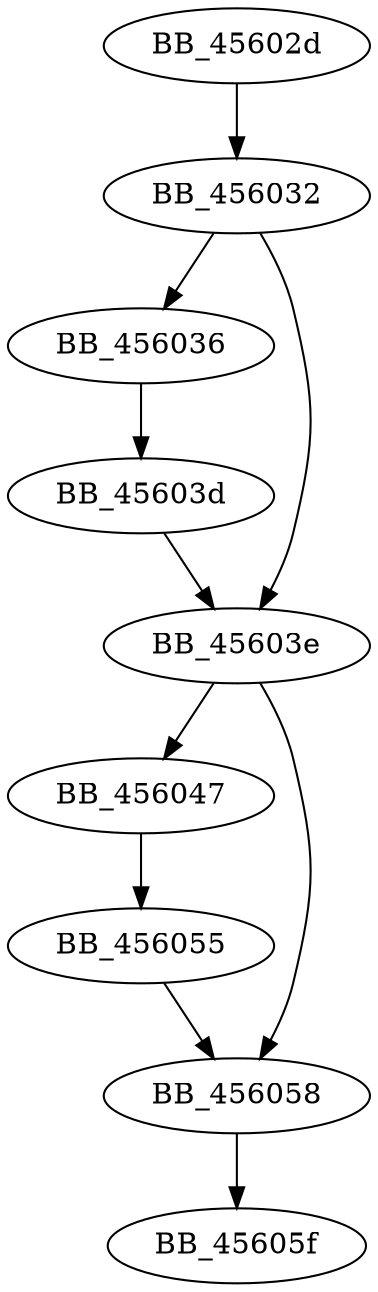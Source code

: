 DiGraph sub_45602D{
BB_45602d->BB_456032
BB_456032->BB_456036
BB_456032->BB_45603e
BB_456036->BB_45603d
BB_45603d->BB_45603e
BB_45603e->BB_456047
BB_45603e->BB_456058
BB_456047->BB_456055
BB_456055->BB_456058
BB_456058->BB_45605f
}
